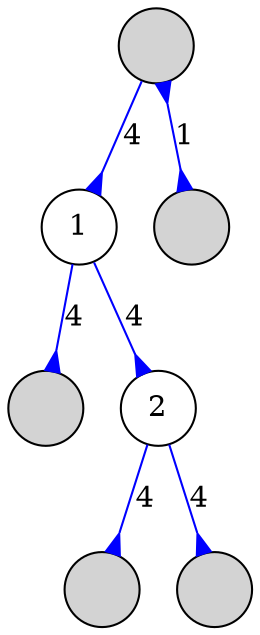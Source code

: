 digraph
{
	node [shape=circle, style=filled, label=""];
	edge [dir=both, color=blue, arrowtail=none, arrowhead=none];

	n00 -> n10 [label=4, arrowhead=inv];
	n00 -> n11 [label=1, arrowtail=inv, arrowhead=inv];
	n10 -> n20 [label=4, arrowhead=inv];
	n10 -> n21 [label=4, arrowhead=inv];
	n21 -> n30 [label=4, arrowhead=inv];
	n21 -> n31 [label=4, arrowhead=inv];

	n10 [style=solid, label=1];
	n21 [style=solid, label=2];
}
